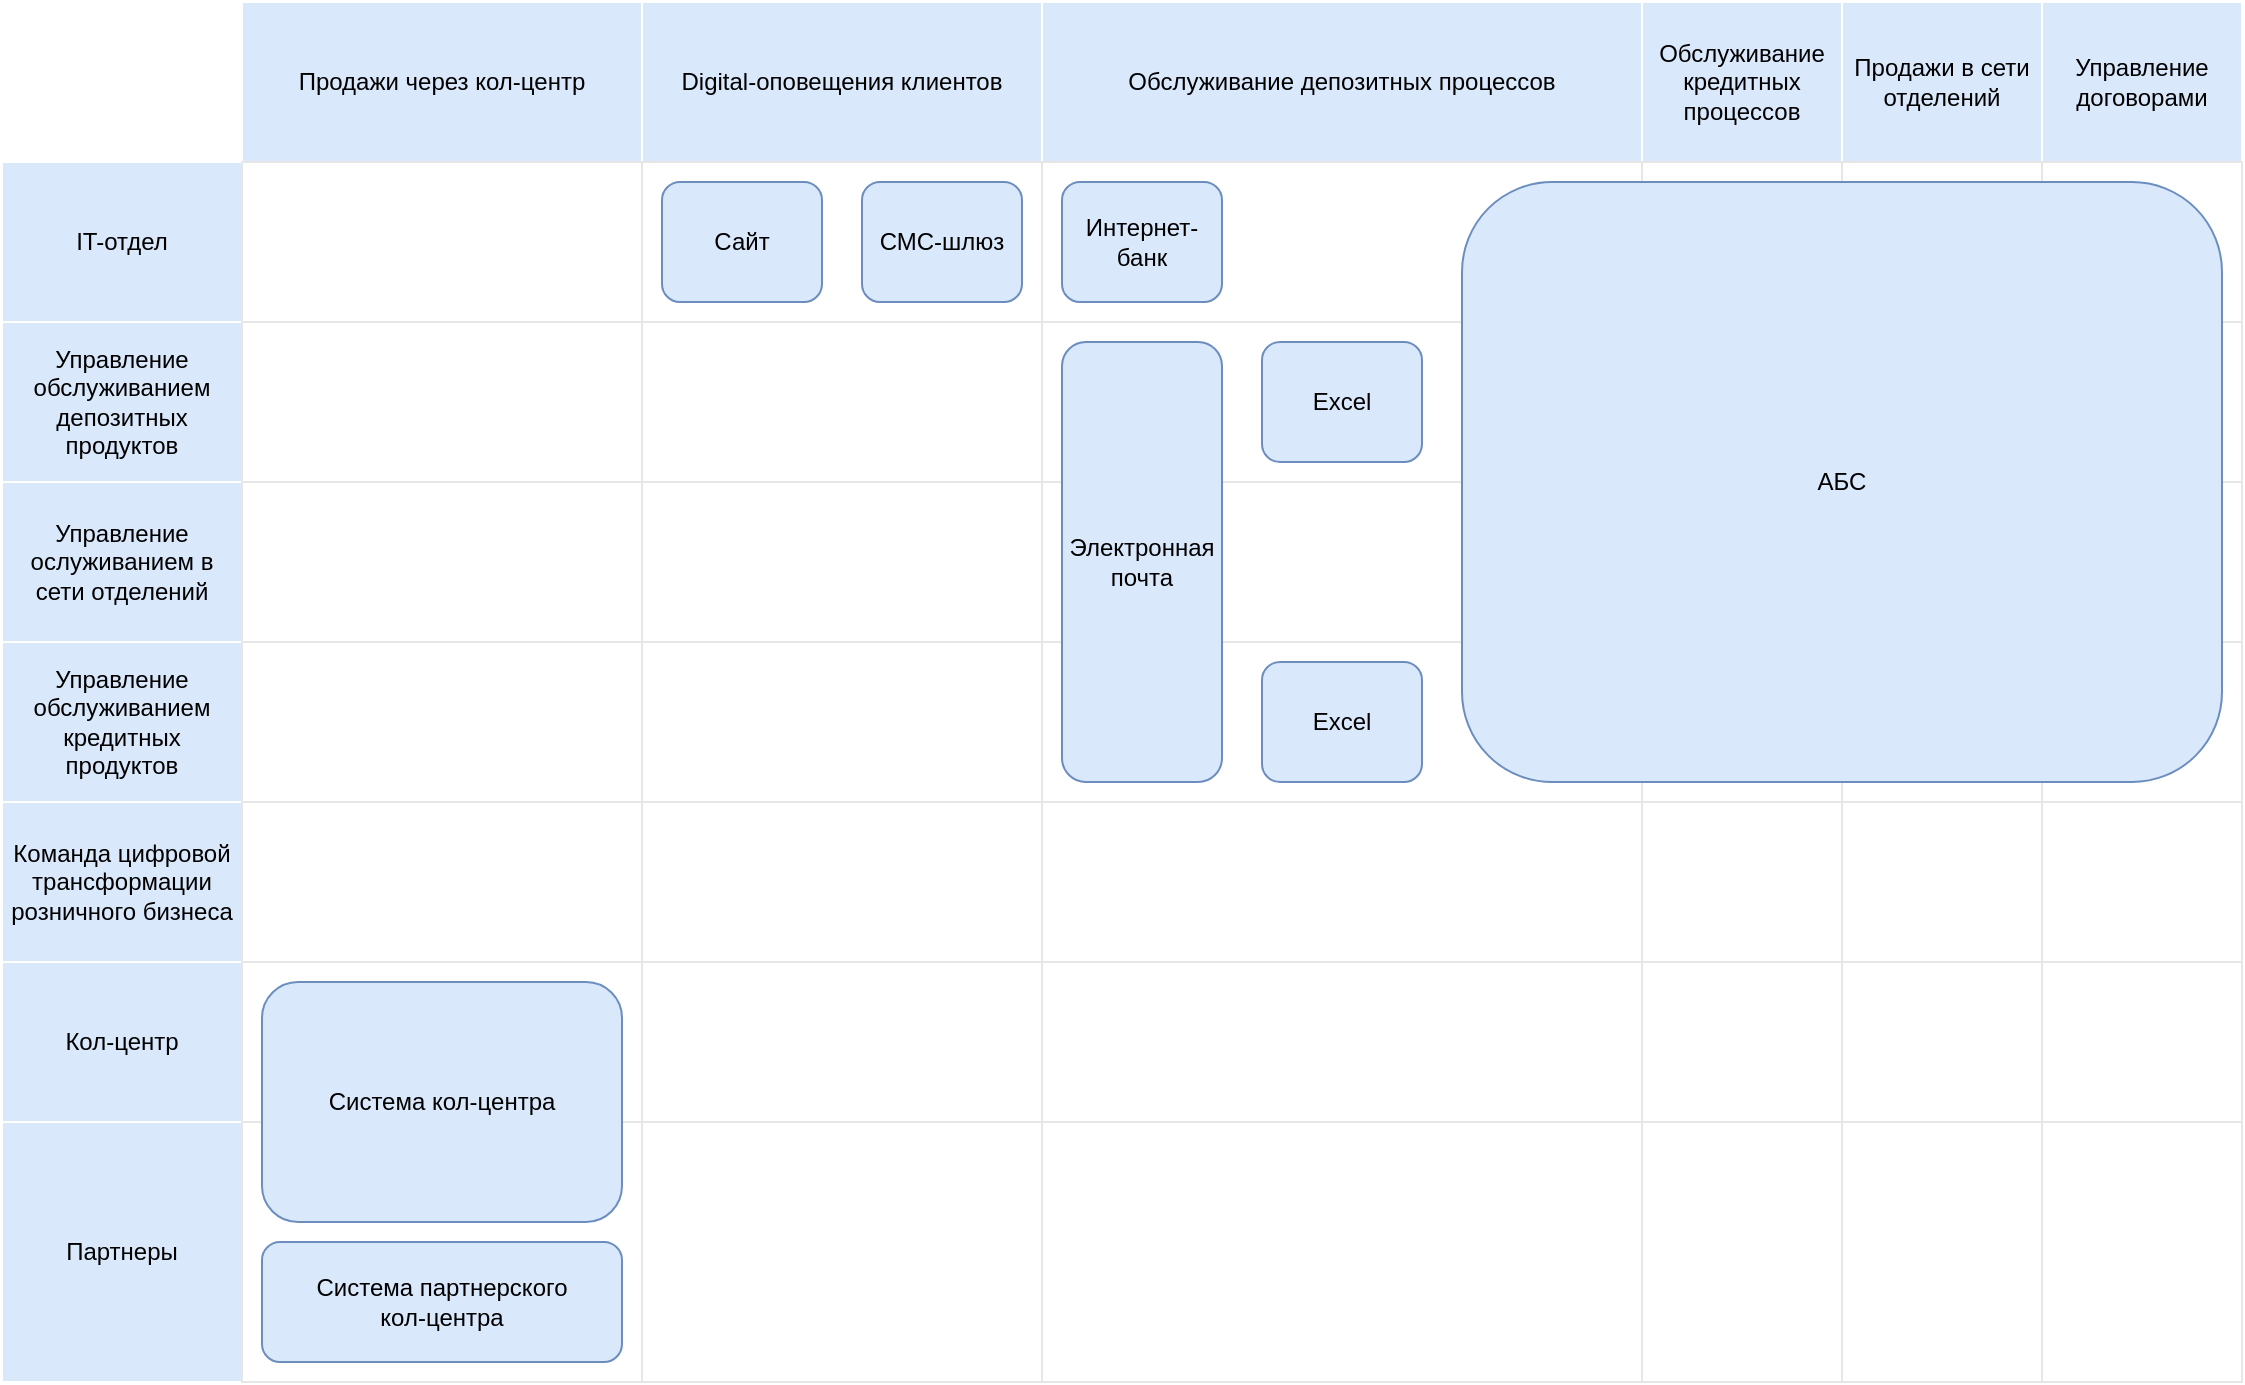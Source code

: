 <mxfile version="24.8.3">
  <diagram name="Страница — 1" id="U_EYYr7KIztlHUleC64h">
    <mxGraphModel dx="1242" dy="749" grid="1" gridSize="10" guides="1" tooltips="1" connect="1" arrows="1" fold="1" page="1" pageScale="1" pageWidth="1169" pageHeight="827" math="0" shadow="0">
      <root>
        <mxCell id="0" />
        <mxCell id="1" parent="0" />
        <mxCell id="K5TFv7uZHJcvQe_b9qqi-123" value="" style="childLayout=tableLayout;recursiveResize=0;shadow=0;fillColor=#dae8fc;strokeColor=none;perimeterSpacing=0;" parent="1" vertex="1">
          <mxGeometry x="20" y="50" width="1120.0" height="690" as="geometry" />
        </mxCell>
        <mxCell id="K5TFv7uZHJcvQe_b9qqi-124" value="" style="shape=tableRow;horizontal=0;startSize=0;swimlaneHead=0;swimlaneBody=0;top=0;left=0;bottom=0;right=0;dropTarget=0;collapsible=0;recursiveResize=0;expand=0;fontStyle=0;fillColor=none;strokeColor=inherit;" parent="K5TFv7uZHJcvQe_b9qqi-123" vertex="1">
          <mxGeometry width="1120.0" height="80" as="geometry" />
        </mxCell>
        <mxCell id="K5TFv7uZHJcvQe_b9qqi-125" value="" style="connectable=0;recursiveResize=0;align=center;whiteSpace=wrap;html=1;strokeColor=#FFFFFF;" parent="K5TFv7uZHJcvQe_b9qqi-124" vertex="1">
          <mxGeometry width="120" height="80" as="geometry">
            <mxRectangle width="120" height="80" as="alternateBounds" />
          </mxGeometry>
        </mxCell>
        <mxCell id="K5TFv7uZHJcvQe_b9qqi-127" value="Продажи через кол-центр" style="connectable=0;recursiveResize=0;strokeColor=#FFFFFF;fillColor=none;align=center;whiteSpace=wrap;html=1;" parent="K5TFv7uZHJcvQe_b9qqi-124" vertex="1">
          <mxGeometry x="120" width="200" height="80" as="geometry">
            <mxRectangle width="200" height="80" as="alternateBounds" />
          </mxGeometry>
        </mxCell>
        <mxCell id="K5TFv7uZHJcvQe_b9qqi-157" value="Digital-оповещения клиентов" style="connectable=0;recursiveResize=0;strokeColor=#FFFFFF;fillColor=none;align=center;whiteSpace=wrap;html=1;" parent="K5TFv7uZHJcvQe_b9qqi-124" vertex="1">
          <mxGeometry x="320" width="200" height="80" as="geometry">
            <mxRectangle width="200" height="80" as="alternateBounds" />
          </mxGeometry>
        </mxCell>
        <mxCell id="K5TFv7uZHJcvQe_b9qqi-160" value="Обслуживание депозитных процессов" style="connectable=0;recursiveResize=0;strokeColor=#FFFFFF;fillColor=none;align=center;whiteSpace=wrap;html=1;" parent="K5TFv7uZHJcvQe_b9qqi-124" vertex="1">
          <mxGeometry x="520" width="300" height="80" as="geometry">
            <mxRectangle width="300" height="80" as="alternateBounds" />
          </mxGeometry>
        </mxCell>
        <mxCell id="K5TFv7uZHJcvQe_b9qqi-169" value="Обслуживание кредитных процессов" style="connectable=0;recursiveResize=0;strokeColor=#FFFFFF;fillColor=none;align=center;whiteSpace=wrap;html=1;" parent="K5TFv7uZHJcvQe_b9qqi-124" vertex="1">
          <mxGeometry x="820" width="100" height="80" as="geometry">
            <mxRectangle width="100" height="80" as="alternateBounds" />
          </mxGeometry>
        </mxCell>
        <mxCell id="K5TFv7uZHJcvQe_b9qqi-173" value="Продажи в сети отделений" style="connectable=0;recursiveResize=0;strokeColor=#FFFFFF;fillColor=none;align=center;whiteSpace=wrap;html=1;" parent="K5TFv7uZHJcvQe_b9qqi-124" vertex="1">
          <mxGeometry x="920" width="100" height="80" as="geometry">
            <mxRectangle width="100" height="80" as="alternateBounds" />
          </mxGeometry>
        </mxCell>
        <mxCell id="K5TFv7uZHJcvQe_b9qqi-214" value="Управление договорами" style="connectable=0;recursiveResize=0;strokeColor=#FFFFFF;fillColor=none;align=center;whiteSpace=wrap;html=1;" parent="K5TFv7uZHJcvQe_b9qqi-124" vertex="1">
          <mxGeometry x="1020" width="100" height="80" as="geometry">
            <mxRectangle width="100" height="80" as="alternateBounds" />
          </mxGeometry>
        </mxCell>
        <mxCell id="K5TFv7uZHJcvQe_b9qqi-163" style="shape=tableRow;horizontal=0;startSize=0;swimlaneHead=0;swimlaneBody=0;top=0;left=0;bottom=0;right=0;dropTarget=0;collapsible=0;recursiveResize=0;expand=0;fontStyle=0;fillColor=none;strokeColor=inherit;" parent="K5TFv7uZHJcvQe_b9qqi-123" vertex="1">
          <mxGeometry y="80" width="1120.0" height="80" as="geometry" />
        </mxCell>
        <mxCell id="K5TFv7uZHJcvQe_b9qqi-164" value="IT-отдел" style="connectable=0;recursiveResize=0;strokeColor=#FFFFFF;fillColor=none;align=center;whiteSpace=wrap;html=1;" parent="K5TFv7uZHJcvQe_b9qqi-163" vertex="1">
          <mxGeometry width="120" height="80" as="geometry">
            <mxRectangle width="120" height="80" as="alternateBounds" />
          </mxGeometry>
        </mxCell>
        <mxCell id="K5TFv7uZHJcvQe_b9qqi-166" style="connectable=0;recursiveResize=0;align=center;whiteSpace=wrap;html=1;strokeColor=#E6E6E6;" parent="K5TFv7uZHJcvQe_b9qqi-163" vertex="1">
          <mxGeometry x="120" width="200" height="80" as="geometry">
            <mxRectangle width="200" height="80" as="alternateBounds" />
          </mxGeometry>
        </mxCell>
        <mxCell id="K5TFv7uZHJcvQe_b9qqi-167" style="connectable=0;recursiveResize=0;align=center;whiteSpace=wrap;html=1;strokeColor=#E6E6E6;" parent="K5TFv7uZHJcvQe_b9qqi-163" vertex="1">
          <mxGeometry x="320" width="200" height="80" as="geometry">
            <mxRectangle width="200" height="80" as="alternateBounds" />
          </mxGeometry>
        </mxCell>
        <mxCell id="K5TFv7uZHJcvQe_b9qqi-168" style="connectable=0;recursiveResize=0;align=center;whiteSpace=wrap;html=1;strokeColor=#E6E6E6;" parent="K5TFv7uZHJcvQe_b9qqi-163" vertex="1">
          <mxGeometry x="520" width="300" height="80" as="geometry">
            <mxRectangle width="300" height="80" as="alternateBounds" />
          </mxGeometry>
        </mxCell>
        <mxCell id="K5TFv7uZHJcvQe_b9qqi-172" style="connectable=0;recursiveResize=0;align=center;whiteSpace=wrap;html=1;strokeColor=#E6E6E6;" parent="K5TFv7uZHJcvQe_b9qqi-163" vertex="1">
          <mxGeometry x="820" width="100" height="80" as="geometry">
            <mxRectangle width="100" height="80" as="alternateBounds" />
          </mxGeometry>
        </mxCell>
        <mxCell id="K5TFv7uZHJcvQe_b9qqi-176" style="connectable=0;recursiveResize=0;align=center;whiteSpace=wrap;html=1;strokeColor=#E6E6E6;" parent="K5TFv7uZHJcvQe_b9qqi-163" vertex="1">
          <mxGeometry x="920" width="100" height="80" as="geometry">
            <mxRectangle width="100" height="80" as="alternateBounds" />
          </mxGeometry>
        </mxCell>
        <mxCell id="K5TFv7uZHJcvQe_b9qqi-217" style="connectable=0;recursiveResize=0;align=center;whiteSpace=wrap;html=1;strokeColor=#E6E6E6;" parent="K5TFv7uZHJcvQe_b9qqi-163" vertex="1">
          <mxGeometry x="1020" width="100" height="80" as="geometry">
            <mxRectangle width="100" height="80" as="alternateBounds" />
          </mxGeometry>
        </mxCell>
        <mxCell id="K5TFv7uZHJcvQe_b9qqi-177" style="shape=tableRow;horizontal=0;startSize=0;swimlaneHead=0;swimlaneBody=0;top=0;left=0;bottom=0;right=0;dropTarget=0;collapsible=0;recursiveResize=0;expand=0;fontStyle=0;fillColor=none;strokeColor=inherit;" parent="K5TFv7uZHJcvQe_b9qqi-123" vertex="1">
          <mxGeometry y="160" width="1120.0" height="80" as="geometry" />
        </mxCell>
        <mxCell id="K5TFv7uZHJcvQe_b9qqi-178" value="Управление обслуживанием депозитных продуктов" style="connectable=0;recursiveResize=0;strokeColor=#FFFFFF;fillColor=none;align=center;whiteSpace=wrap;html=1;" parent="K5TFv7uZHJcvQe_b9qqi-177" vertex="1">
          <mxGeometry width="120" height="80" as="geometry">
            <mxRectangle width="120" height="80" as="alternateBounds" />
          </mxGeometry>
        </mxCell>
        <mxCell id="K5TFv7uZHJcvQe_b9qqi-180" style="connectable=0;recursiveResize=0;align=center;whiteSpace=wrap;html=1;strokeColor=#E6E6E6;" parent="K5TFv7uZHJcvQe_b9qqi-177" vertex="1">
          <mxGeometry x="120" width="200" height="80" as="geometry">
            <mxRectangle width="200" height="80" as="alternateBounds" />
          </mxGeometry>
        </mxCell>
        <mxCell id="K5TFv7uZHJcvQe_b9qqi-181" style="connectable=0;recursiveResize=0;align=center;whiteSpace=wrap;html=1;strokeColor=#E6E6E6;" parent="K5TFv7uZHJcvQe_b9qqi-177" vertex="1">
          <mxGeometry x="320" width="200" height="80" as="geometry">
            <mxRectangle width="200" height="80" as="alternateBounds" />
          </mxGeometry>
        </mxCell>
        <mxCell id="K5TFv7uZHJcvQe_b9qqi-182" style="connectable=0;recursiveResize=0;align=center;whiteSpace=wrap;html=1;strokeColor=#E6E6E6;" parent="K5TFv7uZHJcvQe_b9qqi-177" vertex="1">
          <mxGeometry x="520" width="300" height="80" as="geometry">
            <mxRectangle width="300" height="80" as="alternateBounds" />
          </mxGeometry>
        </mxCell>
        <mxCell id="K5TFv7uZHJcvQe_b9qqi-183" style="connectable=0;recursiveResize=0;align=center;whiteSpace=wrap;html=1;strokeColor=#E6E6E6;" parent="K5TFv7uZHJcvQe_b9qqi-177" vertex="1">
          <mxGeometry x="820" width="100" height="80" as="geometry">
            <mxRectangle width="100" height="80" as="alternateBounds" />
          </mxGeometry>
        </mxCell>
        <mxCell id="K5TFv7uZHJcvQe_b9qqi-184" style="connectable=0;recursiveResize=0;align=center;whiteSpace=wrap;html=1;strokeColor=#E6E6E6;" parent="K5TFv7uZHJcvQe_b9qqi-177" vertex="1">
          <mxGeometry x="920" width="100" height="80" as="geometry">
            <mxRectangle width="100" height="80" as="alternateBounds" />
          </mxGeometry>
        </mxCell>
        <mxCell id="K5TFv7uZHJcvQe_b9qqi-218" style="connectable=0;recursiveResize=0;align=center;whiteSpace=wrap;html=1;strokeColor=#E6E6E6;" parent="K5TFv7uZHJcvQe_b9qqi-177" vertex="1">
          <mxGeometry x="1020" width="100" height="80" as="geometry">
            <mxRectangle width="100" height="80" as="alternateBounds" />
          </mxGeometry>
        </mxCell>
        <mxCell id="eVlOatn5s4nPWiXCzZTe-1" style="shape=tableRow;horizontal=0;startSize=0;swimlaneHead=0;swimlaneBody=0;top=0;left=0;bottom=0;right=0;dropTarget=0;collapsible=0;recursiveResize=0;expand=0;fontStyle=0;fillColor=none;strokeColor=inherit;" vertex="1" parent="K5TFv7uZHJcvQe_b9qqi-123">
          <mxGeometry y="240" width="1120.0" height="80" as="geometry" />
        </mxCell>
        <mxCell id="eVlOatn5s4nPWiXCzZTe-2" value="Управление ослуживанием в сети отделений" style="connectable=0;recursiveResize=0;strokeColor=#FFFFFF;fillColor=none;align=center;whiteSpace=wrap;html=1;" vertex="1" parent="eVlOatn5s4nPWiXCzZTe-1">
          <mxGeometry width="120" height="80" as="geometry">
            <mxRectangle width="120" height="80" as="alternateBounds" />
          </mxGeometry>
        </mxCell>
        <mxCell id="eVlOatn5s4nPWiXCzZTe-3" style="connectable=0;recursiveResize=0;align=center;whiteSpace=wrap;html=1;strokeColor=#E6E6E6;" vertex="1" parent="eVlOatn5s4nPWiXCzZTe-1">
          <mxGeometry x="120" width="200" height="80" as="geometry">
            <mxRectangle width="200" height="80" as="alternateBounds" />
          </mxGeometry>
        </mxCell>
        <mxCell id="eVlOatn5s4nPWiXCzZTe-4" style="connectable=0;recursiveResize=0;align=center;whiteSpace=wrap;html=1;strokeColor=#E6E6E6;" vertex="1" parent="eVlOatn5s4nPWiXCzZTe-1">
          <mxGeometry x="320" width="200" height="80" as="geometry">
            <mxRectangle width="200" height="80" as="alternateBounds" />
          </mxGeometry>
        </mxCell>
        <mxCell id="eVlOatn5s4nPWiXCzZTe-5" style="connectable=0;recursiveResize=0;align=center;whiteSpace=wrap;html=1;strokeColor=#E6E6E6;" vertex="1" parent="eVlOatn5s4nPWiXCzZTe-1">
          <mxGeometry x="520" width="300" height="80" as="geometry">
            <mxRectangle width="300" height="80" as="alternateBounds" />
          </mxGeometry>
        </mxCell>
        <mxCell id="eVlOatn5s4nPWiXCzZTe-6" style="connectable=0;recursiveResize=0;align=center;whiteSpace=wrap;html=1;strokeColor=#E6E6E6;" vertex="1" parent="eVlOatn5s4nPWiXCzZTe-1">
          <mxGeometry x="820" width="100" height="80" as="geometry">
            <mxRectangle width="100" height="80" as="alternateBounds" />
          </mxGeometry>
        </mxCell>
        <mxCell id="eVlOatn5s4nPWiXCzZTe-7" style="connectable=0;recursiveResize=0;align=center;whiteSpace=wrap;html=1;strokeColor=#E6E6E6;" vertex="1" parent="eVlOatn5s4nPWiXCzZTe-1">
          <mxGeometry x="920" width="100" height="80" as="geometry">
            <mxRectangle width="100" height="80" as="alternateBounds" />
          </mxGeometry>
        </mxCell>
        <mxCell id="eVlOatn5s4nPWiXCzZTe-8" style="connectable=0;recursiveResize=0;align=center;whiteSpace=wrap;html=1;strokeColor=#E6E6E6;" vertex="1" parent="eVlOatn5s4nPWiXCzZTe-1">
          <mxGeometry x="1020" width="100" height="80" as="geometry">
            <mxRectangle width="100" height="80" as="alternateBounds" />
          </mxGeometry>
        </mxCell>
        <mxCell id="K5TFv7uZHJcvQe_b9qqi-185" style="shape=tableRow;horizontal=0;startSize=0;swimlaneHead=0;swimlaneBody=0;top=0;left=0;bottom=0;right=0;dropTarget=0;collapsible=0;recursiveResize=0;expand=0;fontStyle=0;fillColor=none;strokeColor=inherit;" parent="K5TFv7uZHJcvQe_b9qqi-123" vertex="1">
          <mxGeometry y="320" width="1120.0" height="80" as="geometry" />
        </mxCell>
        <mxCell id="K5TFv7uZHJcvQe_b9qqi-186" value="Управление обслуживанием кредитных продуктов" style="connectable=0;recursiveResize=0;strokeColor=#FFFFFF;fillColor=none;align=center;whiteSpace=wrap;html=1;" parent="K5TFv7uZHJcvQe_b9qqi-185" vertex="1">
          <mxGeometry width="120" height="80" as="geometry">
            <mxRectangle width="120" height="80" as="alternateBounds" />
          </mxGeometry>
        </mxCell>
        <mxCell id="K5TFv7uZHJcvQe_b9qqi-188" style="connectable=0;recursiveResize=0;align=center;whiteSpace=wrap;html=1;strokeColor=#E6E6E6;" parent="K5TFv7uZHJcvQe_b9qqi-185" vertex="1">
          <mxGeometry x="120" width="200" height="80" as="geometry">
            <mxRectangle width="200" height="80" as="alternateBounds" />
          </mxGeometry>
        </mxCell>
        <mxCell id="K5TFv7uZHJcvQe_b9qqi-189" style="connectable=0;recursiveResize=0;align=center;whiteSpace=wrap;html=1;strokeColor=#E6E6E6;" parent="K5TFv7uZHJcvQe_b9qqi-185" vertex="1">
          <mxGeometry x="320" width="200" height="80" as="geometry">
            <mxRectangle width="200" height="80" as="alternateBounds" />
          </mxGeometry>
        </mxCell>
        <mxCell id="K5TFv7uZHJcvQe_b9qqi-190" style="connectable=0;recursiveResize=0;align=center;whiteSpace=wrap;html=1;strokeColor=#E6E6E6;" parent="K5TFv7uZHJcvQe_b9qqi-185" vertex="1">
          <mxGeometry x="520" width="300" height="80" as="geometry">
            <mxRectangle width="300" height="80" as="alternateBounds" />
          </mxGeometry>
        </mxCell>
        <mxCell id="K5TFv7uZHJcvQe_b9qqi-191" style="connectable=0;recursiveResize=0;align=center;whiteSpace=wrap;html=1;strokeColor=#E6E6E6;" parent="K5TFv7uZHJcvQe_b9qqi-185" vertex="1">
          <mxGeometry x="820" width="100" height="80" as="geometry">
            <mxRectangle width="100" height="80" as="alternateBounds" />
          </mxGeometry>
        </mxCell>
        <mxCell id="K5TFv7uZHJcvQe_b9qqi-192" style="connectable=0;recursiveResize=0;align=center;whiteSpace=wrap;html=1;strokeColor=#E6E6E6;" parent="K5TFv7uZHJcvQe_b9qqi-185" vertex="1">
          <mxGeometry x="920" width="100" height="80" as="geometry">
            <mxRectangle width="100" height="80" as="alternateBounds" />
          </mxGeometry>
        </mxCell>
        <mxCell id="K5TFv7uZHJcvQe_b9qqi-219" style="connectable=0;recursiveResize=0;align=center;whiteSpace=wrap;html=1;strokeColor=#E6E6E6;" parent="K5TFv7uZHJcvQe_b9qqi-185" vertex="1">
          <mxGeometry x="1020" width="100" height="80" as="geometry">
            <mxRectangle width="100" height="80" as="alternateBounds" />
          </mxGeometry>
        </mxCell>
        <mxCell id="K5TFv7uZHJcvQe_b9qqi-193" style="shape=tableRow;horizontal=0;startSize=0;swimlaneHead=0;swimlaneBody=0;top=0;left=0;bottom=0;right=0;dropTarget=0;collapsible=0;recursiveResize=0;expand=0;fontStyle=0;fillColor=none;strokeColor=inherit;" parent="K5TFv7uZHJcvQe_b9qqi-123" vertex="1">
          <mxGeometry y="400" width="1120.0" height="80" as="geometry" />
        </mxCell>
        <mxCell id="K5TFv7uZHJcvQe_b9qqi-194" value="Команда цифровой трансформации розничного бизнеса" style="connectable=0;recursiveResize=0;strokeColor=#FFFFFF;fillColor=none;align=center;whiteSpace=wrap;html=1;" parent="K5TFv7uZHJcvQe_b9qqi-193" vertex="1">
          <mxGeometry width="120" height="80" as="geometry">
            <mxRectangle width="120" height="80" as="alternateBounds" />
          </mxGeometry>
        </mxCell>
        <mxCell id="K5TFv7uZHJcvQe_b9qqi-196" style="connectable=0;recursiveResize=0;align=center;whiteSpace=wrap;html=1;strokeColor=#E6E6E6;" parent="K5TFv7uZHJcvQe_b9qqi-193" vertex="1">
          <mxGeometry x="120" width="200" height="80" as="geometry">
            <mxRectangle width="200" height="80" as="alternateBounds" />
          </mxGeometry>
        </mxCell>
        <mxCell id="K5TFv7uZHJcvQe_b9qqi-197" style="connectable=0;recursiveResize=0;align=center;whiteSpace=wrap;html=1;strokeColor=#E6E6E6;" parent="K5TFv7uZHJcvQe_b9qqi-193" vertex="1">
          <mxGeometry x="320" width="200" height="80" as="geometry">
            <mxRectangle width="200" height="80" as="alternateBounds" />
          </mxGeometry>
        </mxCell>
        <mxCell id="K5TFv7uZHJcvQe_b9qqi-198" style="connectable=0;recursiveResize=0;align=center;whiteSpace=wrap;html=1;strokeColor=#E6E6E6;" parent="K5TFv7uZHJcvQe_b9qqi-193" vertex="1">
          <mxGeometry x="520" width="300" height="80" as="geometry">
            <mxRectangle width="300" height="80" as="alternateBounds" />
          </mxGeometry>
        </mxCell>
        <mxCell id="K5TFv7uZHJcvQe_b9qqi-199" style="connectable=0;recursiveResize=0;align=center;whiteSpace=wrap;html=1;strokeColor=#E6E6E6;" parent="K5TFv7uZHJcvQe_b9qqi-193" vertex="1">
          <mxGeometry x="820" width="100" height="80" as="geometry">
            <mxRectangle width="100" height="80" as="alternateBounds" />
          </mxGeometry>
        </mxCell>
        <mxCell id="K5TFv7uZHJcvQe_b9qqi-200" style="connectable=0;recursiveResize=0;align=center;whiteSpace=wrap;html=1;strokeColor=#E6E6E6;" parent="K5TFv7uZHJcvQe_b9qqi-193" vertex="1">
          <mxGeometry x="920" width="100" height="80" as="geometry">
            <mxRectangle width="100" height="80" as="alternateBounds" />
          </mxGeometry>
        </mxCell>
        <mxCell id="K5TFv7uZHJcvQe_b9qqi-220" style="connectable=0;recursiveResize=0;align=center;whiteSpace=wrap;html=1;strokeColor=#E6E6E6;" parent="K5TFv7uZHJcvQe_b9qqi-193" vertex="1">
          <mxGeometry x="1020" width="100" height="80" as="geometry">
            <mxRectangle width="100" height="80" as="alternateBounds" />
          </mxGeometry>
        </mxCell>
        <mxCell id="K5TFv7uZHJcvQe_b9qqi-203" style="shape=tableRow;horizontal=0;startSize=0;swimlaneHead=0;swimlaneBody=0;top=0;left=0;bottom=0;right=0;dropTarget=0;collapsible=0;recursiveResize=0;expand=0;fontStyle=0;fillColor=none;strokeColor=inherit;" parent="K5TFv7uZHJcvQe_b9qqi-123" vertex="1">
          <mxGeometry y="480" width="1120.0" height="80" as="geometry" />
        </mxCell>
        <mxCell id="K5TFv7uZHJcvQe_b9qqi-204" value="Кол-центр" style="connectable=0;recursiveResize=0;strokeColor=#FFFFFF;fillColor=none;align=center;whiteSpace=wrap;html=1;" parent="K5TFv7uZHJcvQe_b9qqi-203" vertex="1">
          <mxGeometry width="120" height="80" as="geometry">
            <mxRectangle width="120" height="80" as="alternateBounds" />
          </mxGeometry>
        </mxCell>
        <mxCell id="K5TFv7uZHJcvQe_b9qqi-206" style="connectable=0;recursiveResize=0;align=center;whiteSpace=wrap;html=1;strokeColor=#E6E6E6;" parent="K5TFv7uZHJcvQe_b9qqi-203" vertex="1">
          <mxGeometry x="120" width="200" height="80" as="geometry">
            <mxRectangle width="200" height="80" as="alternateBounds" />
          </mxGeometry>
        </mxCell>
        <mxCell id="K5TFv7uZHJcvQe_b9qqi-207" style="connectable=0;recursiveResize=0;align=center;whiteSpace=wrap;html=1;strokeColor=#E6E6E6;" parent="K5TFv7uZHJcvQe_b9qqi-203" vertex="1">
          <mxGeometry x="320" width="200" height="80" as="geometry">
            <mxRectangle width="200" height="80" as="alternateBounds" />
          </mxGeometry>
        </mxCell>
        <mxCell id="K5TFv7uZHJcvQe_b9qqi-208" style="connectable=0;recursiveResize=0;align=center;whiteSpace=wrap;html=1;strokeColor=#E6E6E6;" parent="K5TFv7uZHJcvQe_b9qqi-203" vertex="1">
          <mxGeometry x="520" width="300" height="80" as="geometry">
            <mxRectangle width="300" height="80" as="alternateBounds" />
          </mxGeometry>
        </mxCell>
        <mxCell id="K5TFv7uZHJcvQe_b9qqi-209" style="connectable=0;recursiveResize=0;align=center;whiteSpace=wrap;html=1;strokeColor=#E6E6E6;" parent="K5TFv7uZHJcvQe_b9qqi-203" vertex="1">
          <mxGeometry x="820" width="100" height="80" as="geometry">
            <mxRectangle width="100" height="80" as="alternateBounds" />
          </mxGeometry>
        </mxCell>
        <mxCell id="K5TFv7uZHJcvQe_b9qqi-210" style="connectable=0;recursiveResize=0;align=center;whiteSpace=wrap;html=1;strokeColor=#E6E6E6;" parent="K5TFv7uZHJcvQe_b9qqi-203" vertex="1">
          <mxGeometry x="920" width="100" height="80" as="geometry">
            <mxRectangle width="100" height="80" as="alternateBounds" />
          </mxGeometry>
        </mxCell>
        <mxCell id="K5TFv7uZHJcvQe_b9qqi-221" style="connectable=0;recursiveResize=0;align=center;whiteSpace=wrap;html=1;strokeColor=#E6E6E6;" parent="K5TFv7uZHJcvQe_b9qqi-203" vertex="1">
          <mxGeometry x="1020" width="100" height="80" as="geometry">
            <mxRectangle width="100" height="80" as="alternateBounds" />
          </mxGeometry>
        </mxCell>
        <mxCell id="eVlOatn5s4nPWiXCzZTe-10" style="shape=tableRow;horizontal=0;startSize=0;swimlaneHead=0;swimlaneBody=0;top=0;left=0;bottom=0;right=0;dropTarget=0;collapsible=0;recursiveResize=0;expand=0;fontStyle=0;fillColor=none;strokeColor=inherit;" vertex="1" parent="K5TFv7uZHJcvQe_b9qqi-123">
          <mxGeometry y="560" width="1120.0" height="130" as="geometry" />
        </mxCell>
        <mxCell id="eVlOatn5s4nPWiXCzZTe-11" value="Партнеры" style="connectable=0;recursiveResize=0;strokeColor=#FFFFFF;fillColor=none;align=center;whiteSpace=wrap;html=1;" vertex="1" parent="eVlOatn5s4nPWiXCzZTe-10">
          <mxGeometry width="120" height="130" as="geometry">
            <mxRectangle width="120" height="130" as="alternateBounds" />
          </mxGeometry>
        </mxCell>
        <mxCell id="eVlOatn5s4nPWiXCzZTe-12" style="connectable=0;recursiveResize=0;align=center;whiteSpace=wrap;html=1;strokeColor=#E6E6E6;" vertex="1" parent="eVlOatn5s4nPWiXCzZTe-10">
          <mxGeometry x="120" width="200" height="130" as="geometry">
            <mxRectangle width="200" height="130" as="alternateBounds" />
          </mxGeometry>
        </mxCell>
        <mxCell id="eVlOatn5s4nPWiXCzZTe-13" style="connectable=0;recursiveResize=0;align=center;whiteSpace=wrap;html=1;strokeColor=#E6E6E6;" vertex="1" parent="eVlOatn5s4nPWiXCzZTe-10">
          <mxGeometry x="320" width="200" height="130" as="geometry">
            <mxRectangle width="200" height="130" as="alternateBounds" />
          </mxGeometry>
        </mxCell>
        <mxCell id="eVlOatn5s4nPWiXCzZTe-14" style="connectable=0;recursiveResize=0;align=center;whiteSpace=wrap;html=1;strokeColor=#E6E6E6;" vertex="1" parent="eVlOatn5s4nPWiXCzZTe-10">
          <mxGeometry x="520" width="300" height="130" as="geometry">
            <mxRectangle width="300" height="130" as="alternateBounds" />
          </mxGeometry>
        </mxCell>
        <mxCell id="eVlOatn5s4nPWiXCzZTe-15" style="connectable=0;recursiveResize=0;align=center;whiteSpace=wrap;html=1;strokeColor=#E6E6E6;" vertex="1" parent="eVlOatn5s4nPWiXCzZTe-10">
          <mxGeometry x="820" width="100" height="130" as="geometry">
            <mxRectangle width="100" height="130" as="alternateBounds" />
          </mxGeometry>
        </mxCell>
        <mxCell id="eVlOatn5s4nPWiXCzZTe-16" style="connectable=0;recursiveResize=0;align=center;whiteSpace=wrap;html=1;strokeColor=#E6E6E6;" vertex="1" parent="eVlOatn5s4nPWiXCzZTe-10">
          <mxGeometry x="920" width="100" height="130" as="geometry">
            <mxRectangle width="100" height="130" as="alternateBounds" />
          </mxGeometry>
        </mxCell>
        <mxCell id="eVlOatn5s4nPWiXCzZTe-17" style="connectable=0;recursiveResize=0;align=center;whiteSpace=wrap;html=1;strokeColor=#E6E6E6;" vertex="1" parent="eVlOatn5s4nPWiXCzZTe-10">
          <mxGeometry x="1020" width="100" height="130" as="geometry">
            <mxRectangle width="100" height="130" as="alternateBounds" />
          </mxGeometry>
        </mxCell>
        <mxCell id="K5TFv7uZHJcvQe_b9qqi-2" value="Интернет-банк" style="rounded=1;whiteSpace=wrap;html=1;fillColor=#dae8fc;strokeColor=#6c8ebf;" parent="1" vertex="1">
          <mxGeometry x="550" y="140" width="80" height="60" as="geometry" />
        </mxCell>
        <mxCell id="K5TFv7uZHJcvQe_b9qqi-201" value="АБС" style="rounded=1;whiteSpace=wrap;html=1;fillColor=#dae8fc;strokeColor=#6c8ebf;" parent="1" vertex="1">
          <mxGeometry x="750" y="140" width="380" height="300" as="geometry" />
        </mxCell>
        <mxCell id="K5TFv7uZHJcvQe_b9qqi-202" value="Система кол-центра" style="rounded=1;whiteSpace=wrap;html=1;fillColor=#dae8fc;strokeColor=#6c8ebf;" parent="1" vertex="1">
          <mxGeometry x="150" y="540" width="180" height="120" as="geometry" />
        </mxCell>
        <mxCell id="K5TFv7uZHJcvQe_b9qqi-211" value="Система партнерского&lt;div&gt;кол-центра&lt;/div&gt;" style="rounded=1;whiteSpace=wrap;html=1;fillColor=#dae8fc;strokeColor=#6c8ebf;" parent="1" vertex="1">
          <mxGeometry x="150" y="670" width="180" height="60" as="geometry" />
        </mxCell>
        <mxCell id="K5TFv7uZHJcvQe_b9qqi-212" value="СМС-шлюз" style="rounded=1;whiteSpace=wrap;html=1;fillColor=#dae8fc;strokeColor=#6c8ebf;" parent="1" vertex="1">
          <mxGeometry x="450" y="140" width="80" height="60" as="geometry" />
        </mxCell>
        <mxCell id="K5TFv7uZHJcvQe_b9qqi-213" value="Сайт" style="rounded=1;whiteSpace=wrap;html=1;fillColor=#dae8fc;strokeColor=#6c8ebf;" parent="1" vertex="1">
          <mxGeometry x="350" y="140" width="80" height="60" as="geometry" />
        </mxCell>
        <mxCell id="eVlOatn5s4nPWiXCzZTe-9" value="Электронная почта" style="rounded=1;whiteSpace=wrap;html=1;fillColor=#dae8fc;strokeColor=#6c8ebf;" vertex="1" parent="1">
          <mxGeometry x="550" y="220" width="80" height="220" as="geometry" />
        </mxCell>
        <mxCell id="eVlOatn5s4nPWiXCzZTe-18" value="Excel" style="rounded=1;whiteSpace=wrap;html=1;fillColor=#dae8fc;strokeColor=#6c8ebf;" vertex="1" parent="1">
          <mxGeometry x="650" y="220" width="80" height="60" as="geometry" />
        </mxCell>
        <mxCell id="eVlOatn5s4nPWiXCzZTe-19" value="Excel" style="rounded=1;whiteSpace=wrap;html=1;fillColor=#dae8fc;strokeColor=#6c8ebf;" vertex="1" parent="1">
          <mxGeometry x="650" y="380" width="80" height="60" as="geometry" />
        </mxCell>
      </root>
    </mxGraphModel>
  </diagram>
</mxfile>
